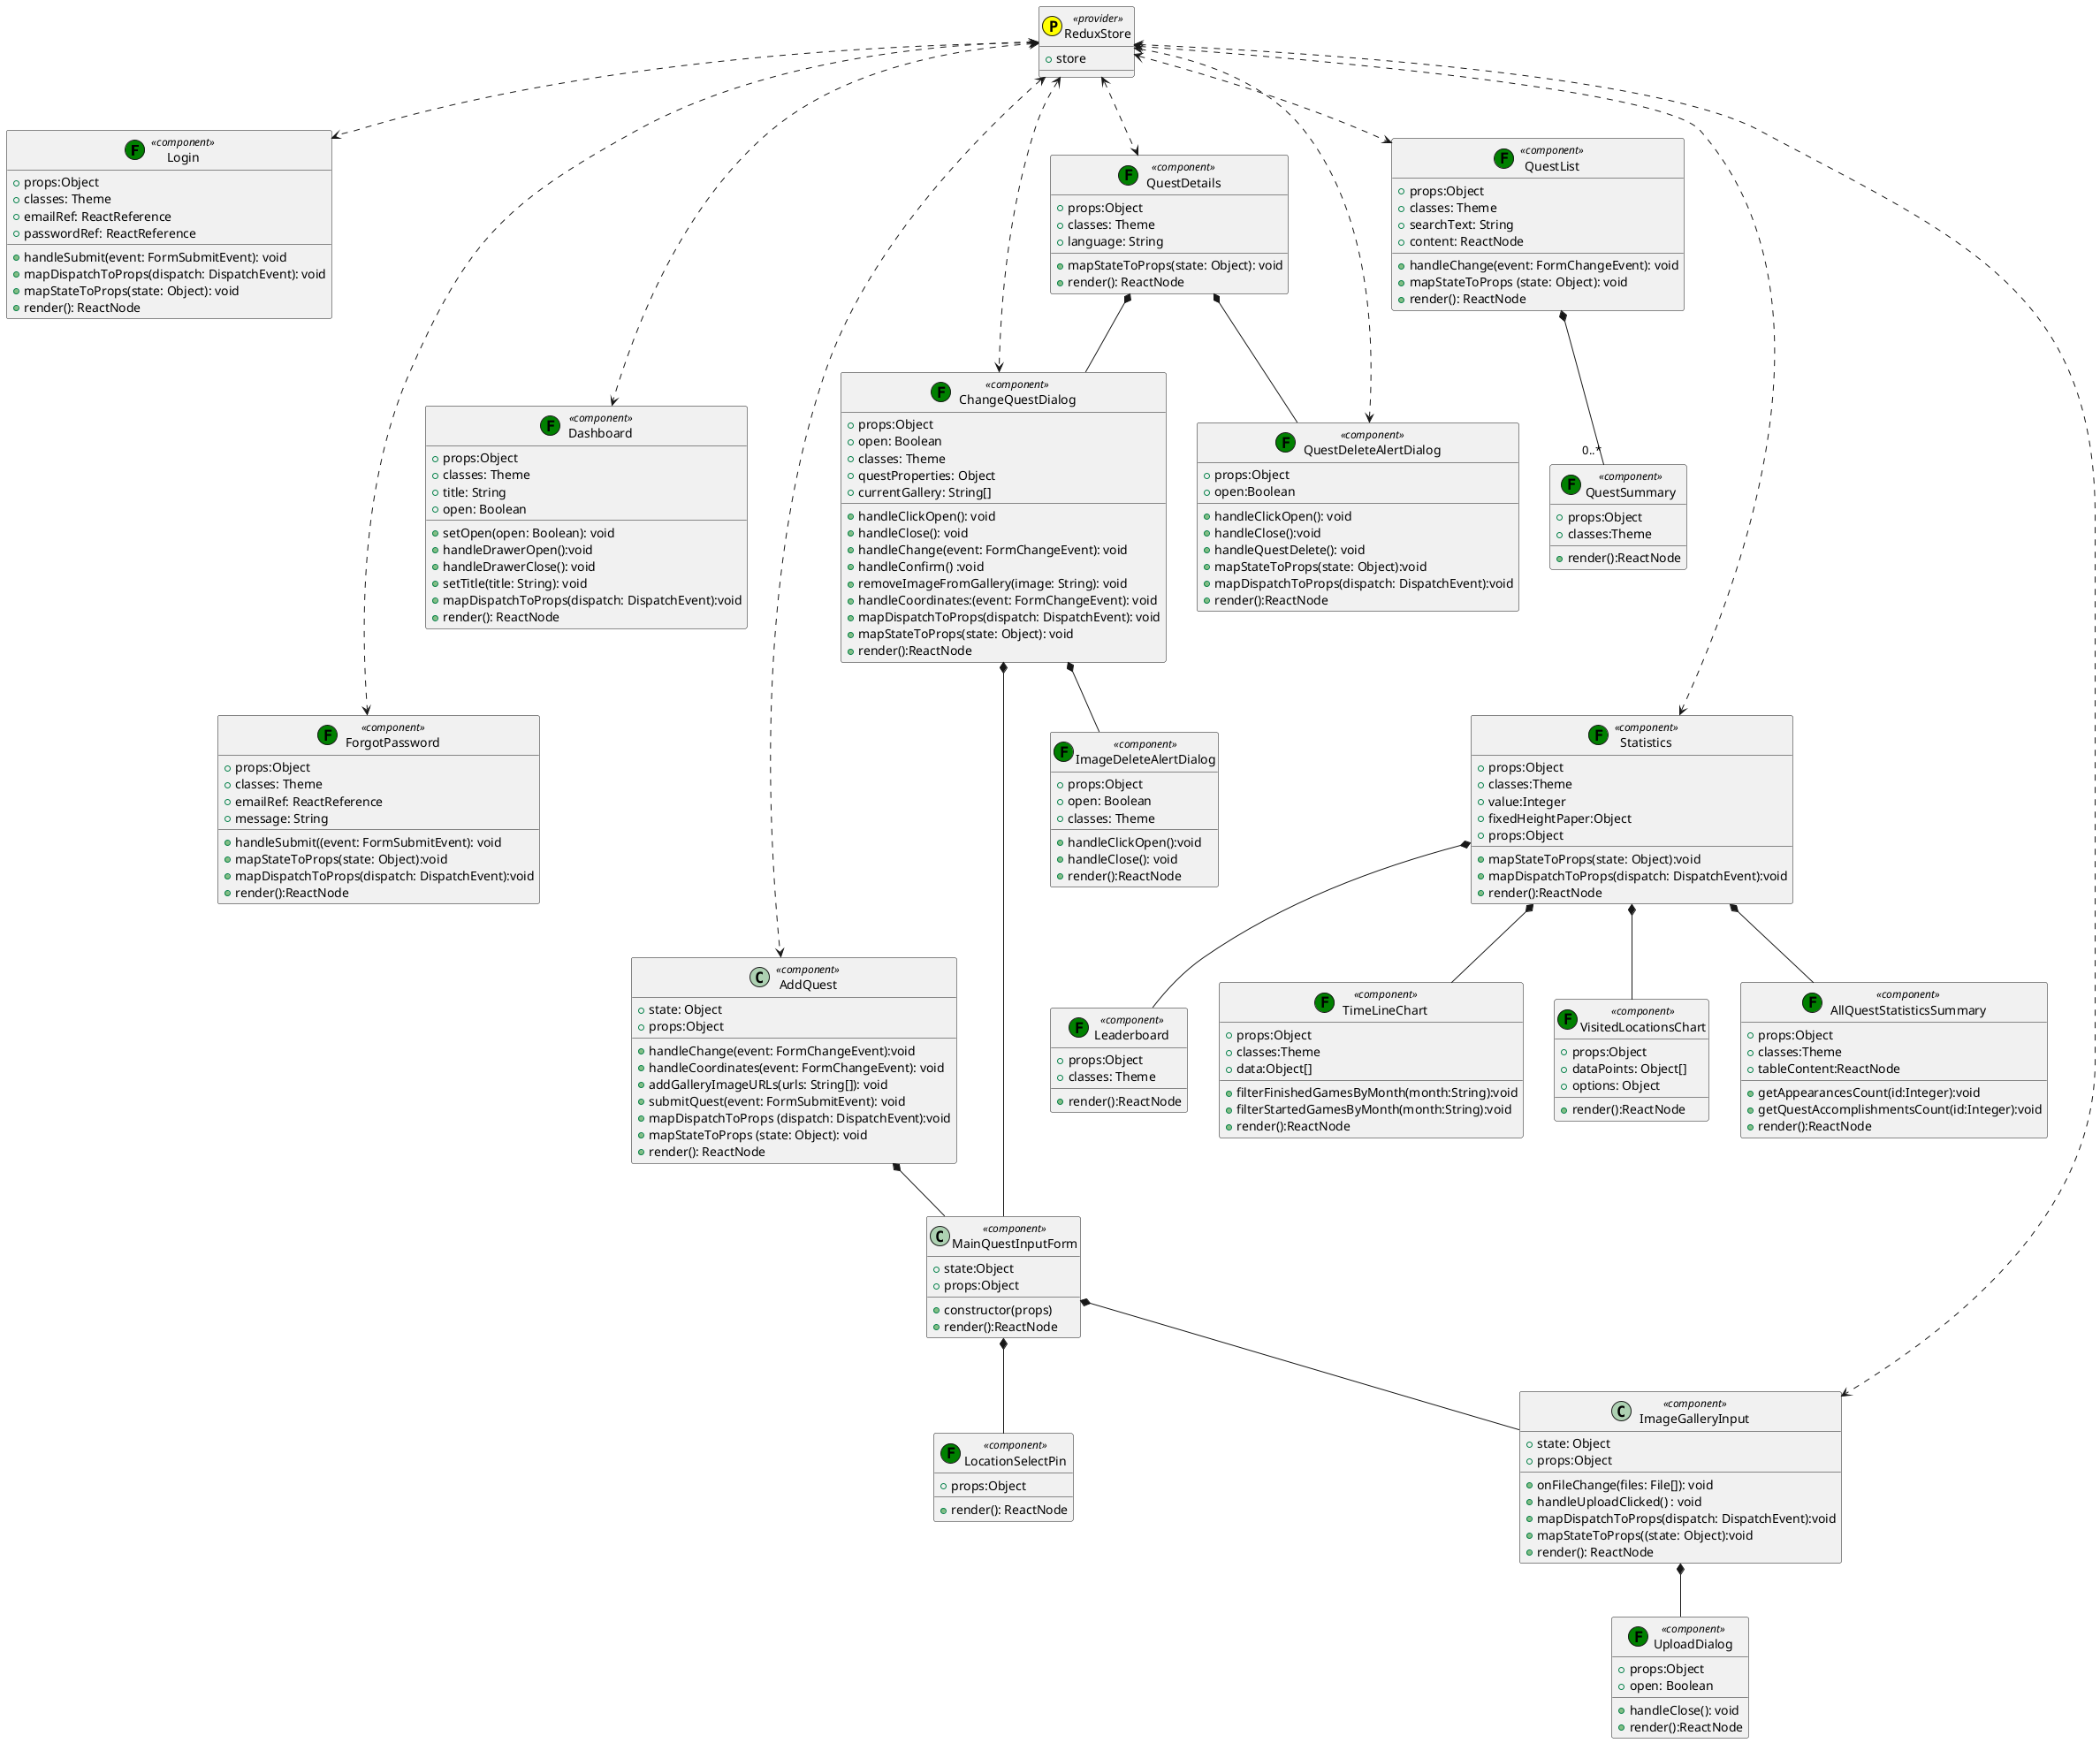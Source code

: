 @startuml
'https://plantuml.com/class-diagram

class Login <<(F, green) component>>
{
    +props:Object
    +classes: Theme
    +emailRef: ReactReference
    +passwordRef: ReactReference
    +handleSubmit(event: FormSubmitEvent): void
    +mapDispatchToProps(dispatch: DispatchEvent): void
    +mapStateToProps(state: Object): void
    +render(): ReactNode
}

class ForgotPassword <<(F, green) component>>
{
    +props:Object
    +classes: Theme
    +emailRef: ReactReference
    +message: String
    +handleSubmit((event: FormSubmitEvent): void
    +mapStateToProps(state: Object):void
    +mapDispatchToProps(dispatch: DispatchEvent):void
    +render():ReactNode
}

class Dashboard <<(F, green) component>>
{
    +props:Object
    +classes: Theme
    +title: String
    +open: Boolean
    +setOpen(open: Boolean): void
    +handleDrawerOpen():void
    +handleDrawerClose(): void
    +setTitle(title: String): void
    +mapDispatchToProps(dispatch: DispatchEvent):void
    +render(): ReactNode
}

class AddQuest <<component>>
{
    +state: Object
    +props:Object
    +handleChange(event: FormChangeEvent):void
    +handleCoordinates(event: FormChangeEvent): void
    +addGalleryImageURLs(urls: String[]): void
    +submitQuest(event: FormSubmitEvent): void
    +mapDispatchToProps (dispatch: DispatchEvent):void
    +mapStateToProps (state: Object): void
    +render(): ReactNode
}

class QuestDetails <<(F, green) component>>
{
    +props:Object
    +classes: Theme
    +language: String
    +mapStateToProps(state: Object): void
    +render(): ReactNode
}

class QuestList <<(F, green) component>>
{
   +props:Object
    +classes: Theme
    +searchText: String
    +content: ReactNode
    +handleChange(event: FormChangeEvent): void
    +mapStateToProps (state: Object): void
    +render(): ReactNode
}

class QuestSummary <<(F, green) component>>
{
   +props:Object
    +classes:Theme
    +render():ReactNode
}

class ReduxStore <<(P, yellow) provider>>
{
    +store
}

class MainQuestInputForm <<component>>
{
    +state:Object
    +props:Object
    +constructor(props)
    +render():ReactNode
}

class ChangeQuestDialog <<(F, green) component>>
{
    +props:Object
    +open: Boolean
    +classes: Theme
    +questProperties: Object
    +currentGallery: String[]
    +handleClickOpen(): void
    +handleClose(): void
    +handleChange(event: FormChangeEvent): void
    +handleConfirm() :void
    +removeImageFromGallery(image: String): void
    +handleCoordinates:(event: FormChangeEvent): void
    +mapDispatchToProps(dispatch: DispatchEvent): void
    +mapStateToProps(state: Object): void
    +render():ReactNode
}


class ImageDeleteAlertDialog <<(F, green) component>>
{
    +props:Object
    +open: Boolean
    +classes: Theme
    +handleClickOpen():void
    +handleClose(): void
    +render():ReactNode
}

class QuestDeleteAlertDialog <<(F, green) component>>
{
    +props:Object
    +open:Boolean
    +handleClickOpen(): void
    +handleClose():void
    +handleQuestDelete(): void
    +mapStateToProps(state: Object):void
    +mapDispatchToProps(dispatch: DispatchEvent):void
    +render():ReactNode
}

class UploadDialog <<(F, green) component>>
{
    +props:Object
    +open: Boolean
    +handleClose(): void
    +render():ReactNode
}

class Statistics <<(F, green) component>>
{
   +props:Object
    +classes:Theme
    +value:Integer
    +fixedHeightPaper:Object
    +props:Object
    +mapStateToProps(state: Object):void
    +mapDispatchToProps(dispatch: DispatchEvent):void
    +render():ReactNode
}

class Leaderboard <<(F, green) component>>
{
    +props:Object
    +classes: Theme
    +render():ReactNode
}

class TimeLineChart <<(F, green) component>>
{
    +props:Object
    +classes:Theme
    +data:Object[]
    +filterFinishedGamesByMonth(month:String):void
    +filterStartedGamesByMonth(month:String):void
    +render():ReactNode
}

class VisitedLocationsChart <<(F, green) component>>
{
    +props:Object
    +dataPoints: Object[]
    +options: Object
    +render():ReactNode
}

class AllQuestStatisticsSummary <<(F, green) component>>
{
    +props:Object
    +classes:Theme
    +getAppearancesCount(id:Integer):void
    +getQuestAccomplishmentsCount(id:Integer):void
    +tableContent:ReactNode
    +render():ReactNode
}

class LocationSelectPin <<(F, green) component>>
{
    +props:Object
    +render(): ReactNode
}

class ImageGalleryInput <<component>>
{
    +state: Object
    +props:Object
    +onFileChange(files: File[]): void
    +handleUploadClicked() : void
    +mapDispatchToProps(dispatch: DispatchEvent):void
    +mapStateToProps((state: Object):void
    +render(): ReactNode
}

ReduxStore <..>QuestList
AddQuest *-- MainQuestInputForm
ChangeQuestDialog *-- MainQuestInputForm
ReduxStore <..> Login
ReduxStore <....> ForgotPassword
QuestList *-- "0..*" QuestSummary
QuestDetails *-- ChangeQuestDialog
QuestDetails *-- QuestDeleteAlertDialog
ChangeQuestDialog *-- ImageDeleteAlertDialog
MainQuestInputForm *-- LocationSelectPin
MainQuestInputForm *-- ImageGalleryInput
ImageGalleryInput *-- UploadDialog
Statistics *-- VisitedLocationsChart
Statistics *-- AllQuestStatisticsSummary
Statistics *-- TimeLineChart
Statistics *-- Leaderboard
ReduxStore <...> Dashboard
ReduxStore <..> ImageGalleryInput
ReduxStore <..> ChangeQuestDialog
ReduxStore <..> QuestDeleteAlertDialog
ReduxStore <.....>AddQuest
ReduxStore <..>QuestDetails
ReduxStore <....>Statistics
@enduml
